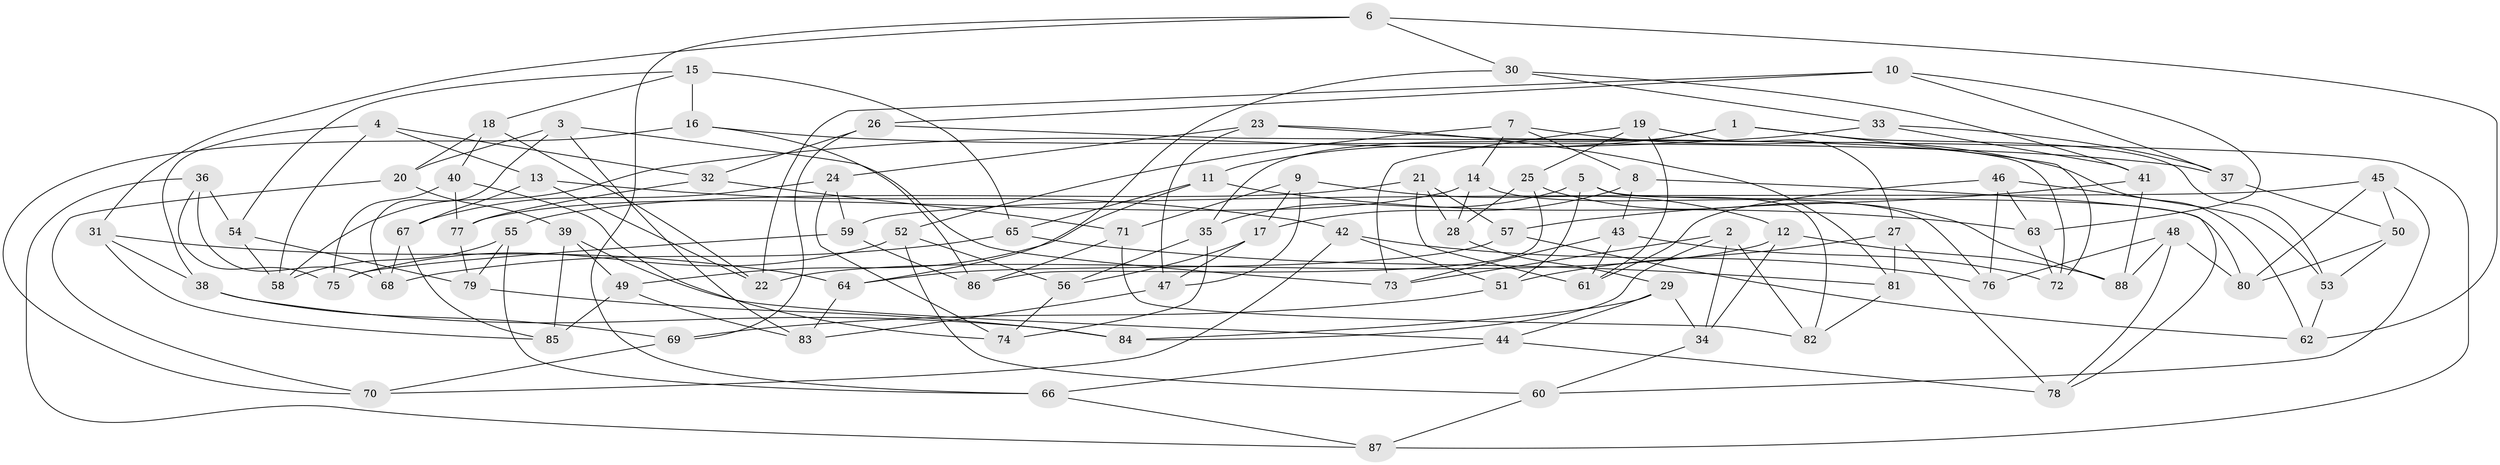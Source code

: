 // Generated by graph-tools (version 1.1) at 2025/02/03/09/25 03:02:59]
// undirected, 88 vertices, 176 edges
graph export_dot {
graph [start="1"]
  node [color=gray90,style=filled];
  1;
  2;
  3;
  4;
  5;
  6;
  7;
  8;
  9;
  10;
  11;
  12;
  13;
  14;
  15;
  16;
  17;
  18;
  19;
  20;
  21;
  22;
  23;
  24;
  25;
  26;
  27;
  28;
  29;
  30;
  31;
  32;
  33;
  34;
  35;
  36;
  37;
  38;
  39;
  40;
  41;
  42;
  43;
  44;
  45;
  46;
  47;
  48;
  49;
  50;
  51;
  52;
  53;
  54;
  55;
  56;
  57;
  58;
  59;
  60;
  61;
  62;
  63;
  64;
  65;
  66;
  67;
  68;
  69;
  70;
  71;
  72;
  73;
  74;
  75;
  76;
  77;
  78;
  79;
  80;
  81;
  82;
  83;
  84;
  85;
  86;
  87;
  88;
  1 -- 53;
  1 -- 35;
  1 -- 11;
  1 -- 72;
  2 -- 73;
  2 -- 82;
  2 -- 84;
  2 -- 34;
  3 -- 68;
  3 -- 73;
  3 -- 83;
  3 -- 20;
  4 -- 13;
  4 -- 58;
  4 -- 32;
  4 -- 38;
  5 -- 35;
  5 -- 51;
  5 -- 80;
  5 -- 82;
  6 -- 30;
  6 -- 31;
  6 -- 66;
  6 -- 62;
  7 -- 8;
  7 -- 52;
  7 -- 14;
  7 -- 62;
  8 -- 17;
  8 -- 78;
  8 -- 43;
  9 -- 12;
  9 -- 17;
  9 -- 47;
  9 -- 71;
  10 -- 22;
  10 -- 26;
  10 -- 37;
  10 -- 63;
  11 -- 63;
  11 -- 49;
  11 -- 65;
  12 -- 88;
  12 -- 34;
  12 -- 22;
  13 -- 42;
  13 -- 67;
  13 -- 22;
  14 -- 28;
  14 -- 76;
  14 -- 77;
  15 -- 65;
  15 -- 54;
  15 -- 18;
  15 -- 16;
  16 -- 70;
  16 -- 86;
  16 -- 37;
  17 -- 56;
  17 -- 47;
  18 -- 22;
  18 -- 20;
  18 -- 40;
  19 -- 61;
  19 -- 27;
  19 -- 73;
  19 -- 25;
  20 -- 39;
  20 -- 70;
  21 -- 28;
  21 -- 55;
  21 -- 61;
  21 -- 57;
  23 -- 81;
  23 -- 24;
  23 -- 47;
  23 -- 72;
  24 -- 74;
  24 -- 59;
  24 -- 67;
  25 -- 88;
  25 -- 28;
  25 -- 86;
  26 -- 87;
  26 -- 32;
  26 -- 69;
  27 -- 78;
  27 -- 81;
  27 -- 51;
  28 -- 29;
  29 -- 44;
  29 -- 34;
  29 -- 84;
  30 -- 64;
  30 -- 33;
  30 -- 41;
  31 -- 85;
  31 -- 38;
  31 -- 64;
  32 -- 77;
  32 -- 71;
  33 -- 58;
  33 -- 37;
  33 -- 41;
  34 -- 60;
  35 -- 74;
  35 -- 56;
  36 -- 54;
  36 -- 75;
  36 -- 87;
  36 -- 68;
  37 -- 50;
  38 -- 69;
  38 -- 84;
  39 -- 85;
  39 -- 44;
  39 -- 49;
  40 -- 74;
  40 -- 77;
  40 -- 75;
  41 -- 88;
  41 -- 57;
  42 -- 70;
  42 -- 51;
  42 -- 76;
  43 -- 72;
  43 -- 61;
  43 -- 73;
  44 -- 66;
  44 -- 78;
  45 -- 50;
  45 -- 59;
  45 -- 80;
  45 -- 60;
  46 -- 76;
  46 -- 63;
  46 -- 61;
  46 -- 53;
  47 -- 83;
  48 -- 78;
  48 -- 80;
  48 -- 76;
  48 -- 88;
  49 -- 85;
  49 -- 83;
  50 -- 53;
  50 -- 80;
  51 -- 69;
  52 -- 56;
  52 -- 60;
  52 -- 75;
  53 -- 62;
  54 -- 58;
  54 -- 79;
  55 -- 79;
  55 -- 66;
  55 -- 58;
  56 -- 74;
  57 -- 64;
  57 -- 62;
  59 -- 86;
  59 -- 75;
  60 -- 87;
  63 -- 72;
  64 -- 83;
  65 -- 81;
  65 -- 68;
  66 -- 87;
  67 -- 68;
  67 -- 85;
  69 -- 70;
  71 -- 86;
  71 -- 82;
  77 -- 79;
  79 -- 84;
  81 -- 82;
}
